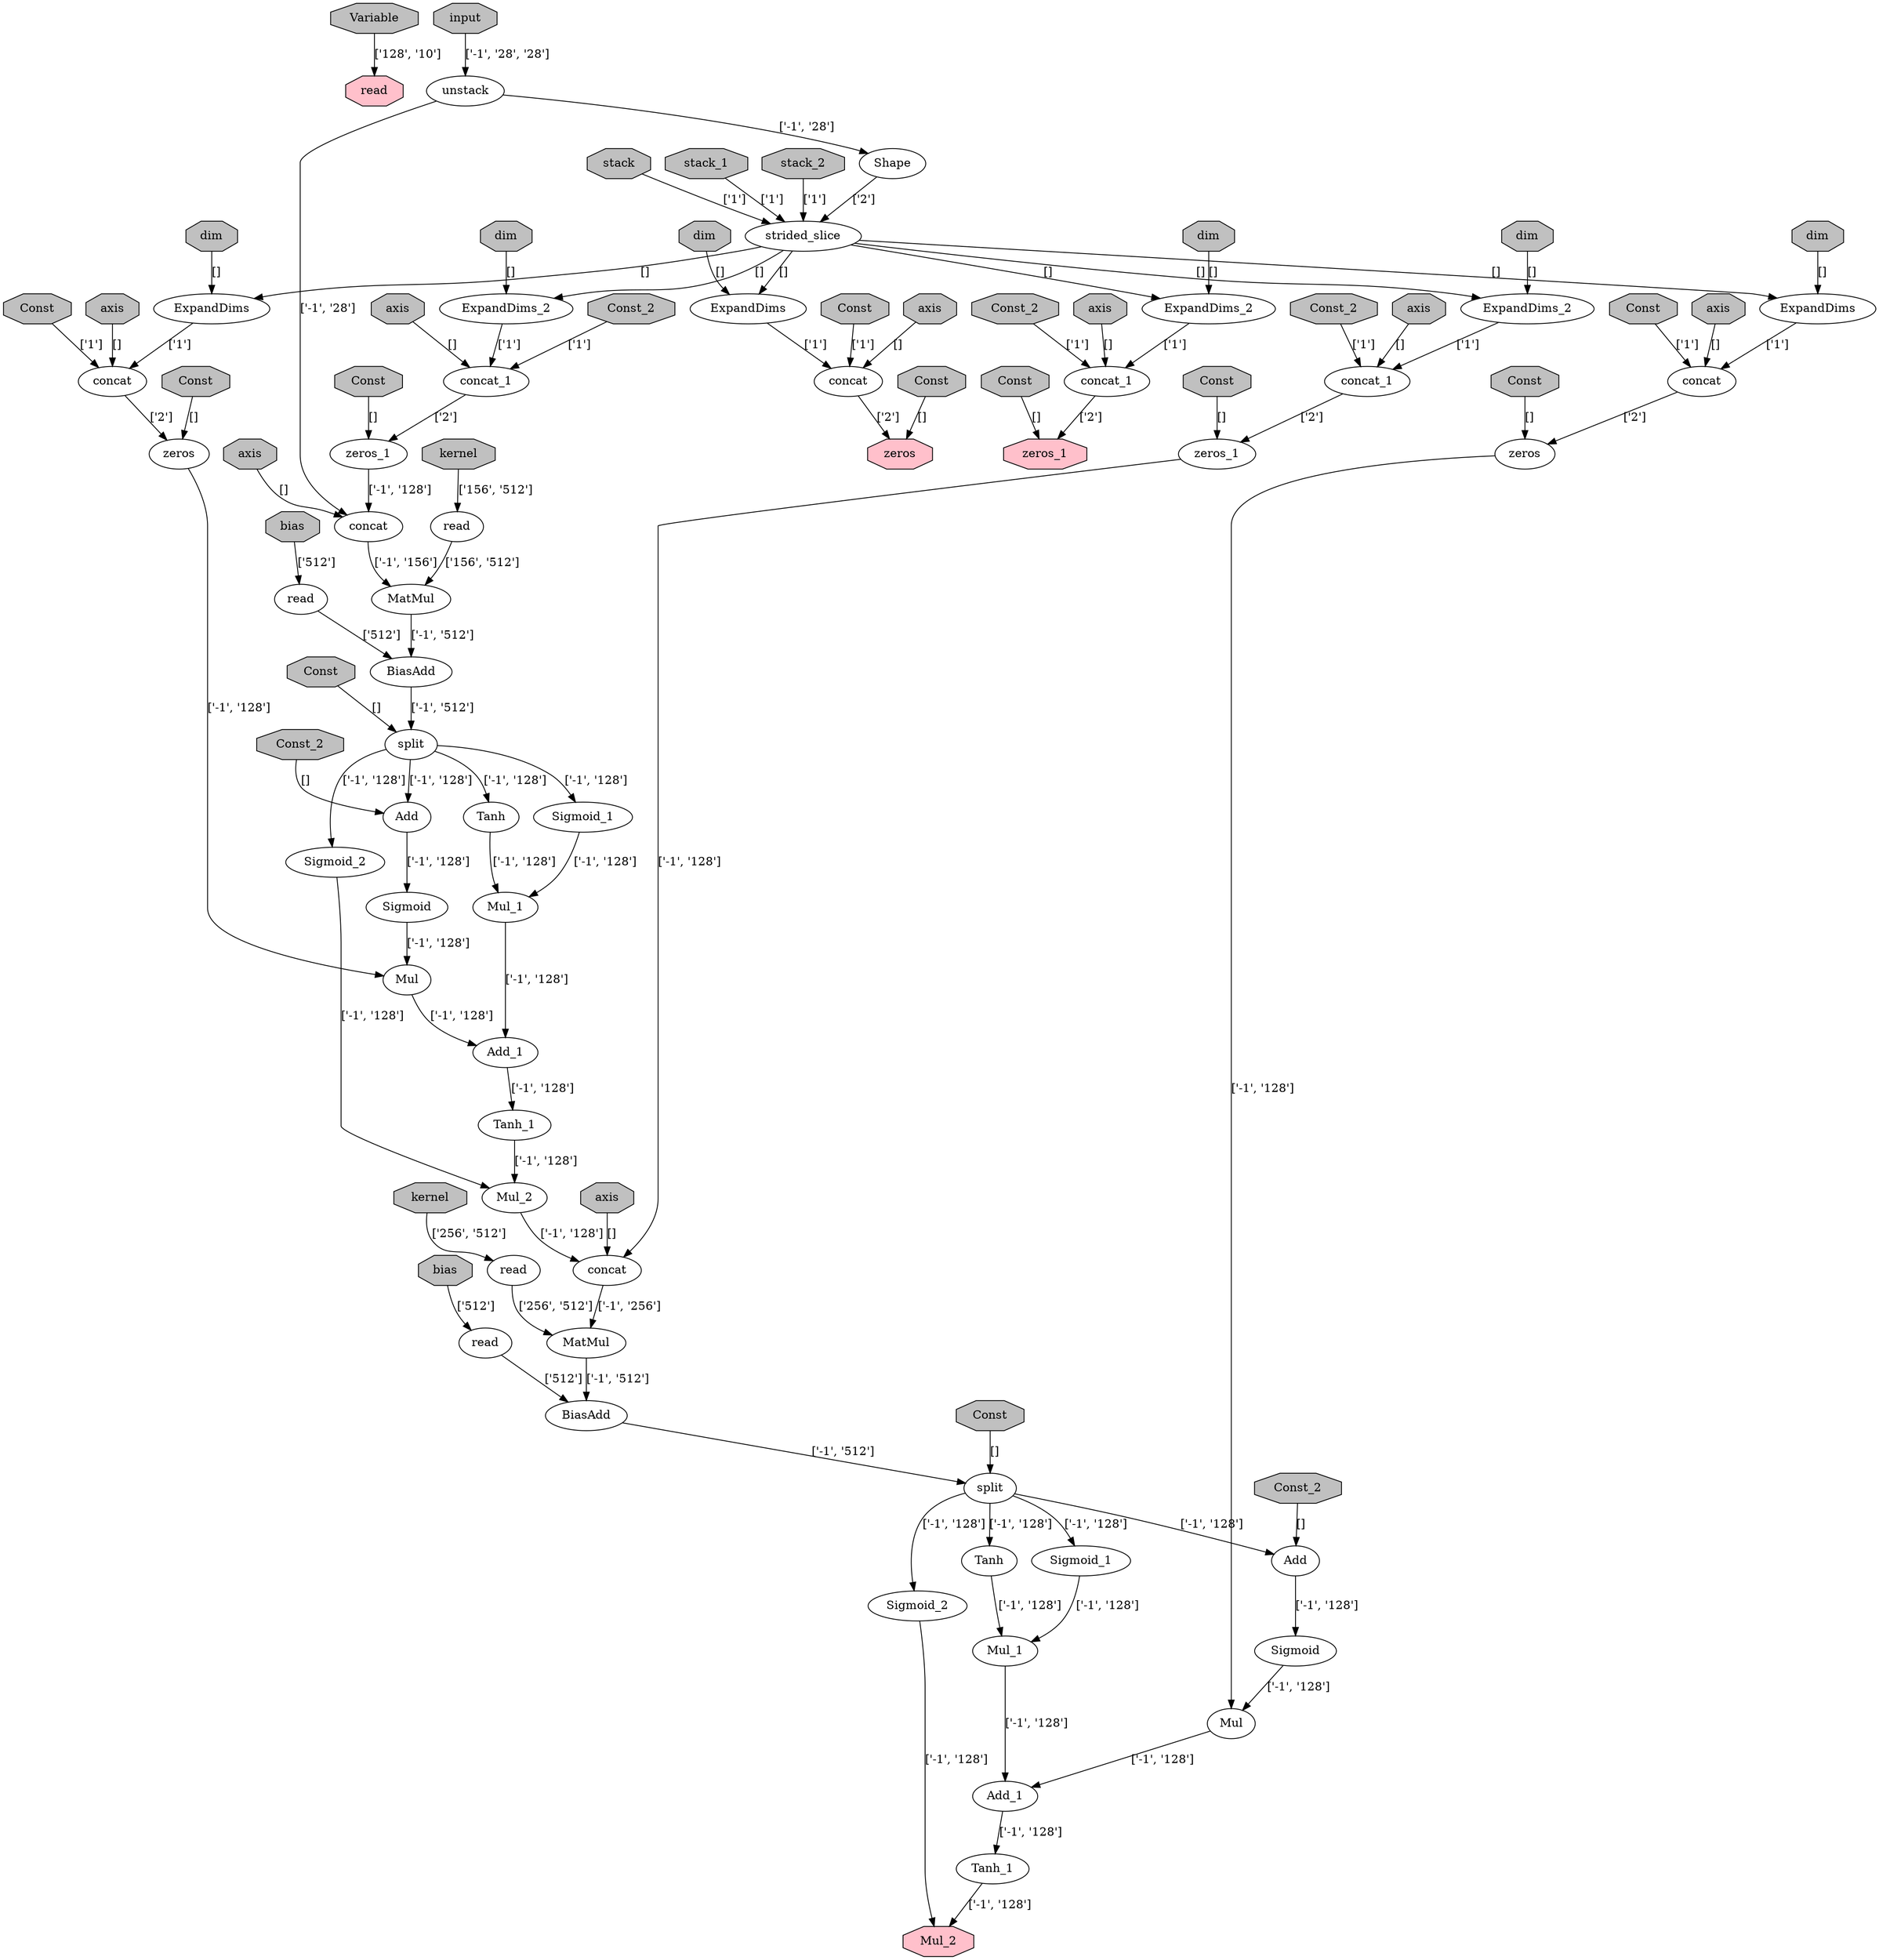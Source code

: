 strict digraph  {
	node [label="\N"];
	0	 [fillcolor=grey,
		label=Variable,
		name=Variable,
		shape=octagon,
		style=filled];
	1	 [fillcolor=pink,
		label=read,
		name="Variable/read",
		shape=octagon,
		style=filled];
	0 -> 1	 [label="['128', '10']"];
	2	 [fillcolor=grey,
		label=input,
		name=input,
		shape=octagon,
		style=filled];
	3	 [label=unstack,
		name=unstack];
	2 -> 3	 [label="['-1', '28', '28']"];
	4	 [label=Shape,
		name="rnn/Shape"];
	3 -> 4	 [label="['-1', '28']"];
	57	 [label=concat,
		name="rnn/rnn/multi_rnn_cell/cell_0/basic_lstm_cell/concat"];
	3 -> 57	 [label="['-1', '28']"];
	8	 [label=strided_slice,
		name="rnn/strided_slice"];
	4 -> 8	 [label="['2']"];
	5	 [fillcolor=grey,
		label=stack,
		name="rnn/strided_slice/stack",
		shape=octagon,
		style=filled];
	5 -> 8	 [label="['1']"];
	6	 [fillcolor=grey,
		label=stack_1,
		name="rnn/strided_slice/stack_1",
		shape=octagon,
		style=filled];
	6 -> 8	 [label="['1']"];
	7	 [fillcolor=grey,
		label=stack_2,
		name="rnn/strided_slice/stack_2",
		shape=octagon,
		style=filled];
	7 -> 8	 [label="['1']"];
	10	 [label=ExpandDims,
		name="rnn/MultiRNNCellZeroState/BasicLSTMCellZeroState/ExpandDims"];
	8 -> 10	 [label="[]"];
	17	 [label=ExpandDims_2,
		name="rnn/MultiRNNCellZeroState/BasicLSTMCellZeroState/ExpandDims_2"];
	8 -> 17	 [label="[]"];
	24	 [label=ExpandDims,
		name="rnn/MultiRNNCellZeroState/BasicLSTMCellZeroState_1/ExpandDims"];
	8 -> 24	 [label="[]"];
	31	 [label=ExpandDims_2,
		name="rnn/MultiRNNCellZeroState/BasicLSTMCellZeroState_1/ExpandDims_2"];
	8 -> 31	 [label="[]"];
	38	 [label=ExpandDims,
		name="rnn/MultiRNNCellZeroState/BasicLSTMCellZeroState_2/ExpandDims"];
	8 -> 38	 [label="[]"];
	45	 [label=ExpandDims_2,
		name="rnn/MultiRNNCellZeroState/BasicLSTMCellZeroState_2/ExpandDims_2"];
	8 -> 45	 [label="[]"];
	9	 [fillcolor=grey,
		label=dim,
		name="rnn/MultiRNNCellZeroState/BasicLSTMCellZeroState/ExpandDims/dim",
		shape=octagon,
		style=filled];
	9 -> 10	 [label="[]"];
	13	 [label=concat,
		name="rnn/MultiRNNCellZeroState/BasicLSTMCellZeroState/concat"];
	10 -> 13	 [label="['1']"];
	11	 [fillcolor=grey,
		label=Const,
		name="rnn/MultiRNNCellZeroState/BasicLSTMCellZeroState/Const",
		shape=octagon,
		style=filled];
	11 -> 13	 [label="['1']"];
	12	 [fillcolor=grey,
		label=axis,
		name="rnn/MultiRNNCellZeroState/BasicLSTMCellZeroState/concat/axis",
		shape=octagon,
		style=filled];
	12 -> 13	 [label="[]"];
	15	 [label=zeros,
		name="rnn/MultiRNNCellZeroState/BasicLSTMCellZeroState/zeros"];
	13 -> 15	 [label="['2']"];
	14	 [fillcolor=grey,
		label=Const,
		name="rnn/MultiRNNCellZeroState/BasicLSTMCellZeroState/zeros/Const",
		shape=octagon,
		style=filled];
	14 -> 15	 [label="[]"];
	64	 [label=Mul,
		name="rnn/rnn/multi_rnn_cell/cell_0/basic_lstm_cell/Mul"];
	15 -> 64	 [label="['-1', '128']"];
	16	 [fillcolor=grey,
		label=dim,
		name="rnn/MultiRNNCellZeroState/BasicLSTMCellZeroState/ExpandDims_2/dim",
		shape=octagon,
		style=filled];
	16 -> 17	 [label="[]"];
	20	 [label=concat_1,
		name="rnn/MultiRNNCellZeroState/BasicLSTMCellZeroState/concat_1"];
	17 -> 20	 [label="['1']"];
	18	 [fillcolor=grey,
		label=Const_2,
		name="rnn/MultiRNNCellZeroState/BasicLSTMCellZeroState/Const_2",
		shape=octagon,
		style=filled];
	18 -> 20	 [label="['1']"];
	19	 [fillcolor=grey,
		label=axis,
		name="rnn/MultiRNNCellZeroState/BasicLSTMCellZeroState/concat_1/axis",
		shape=octagon,
		style=filled];
	19 -> 20	 [label="[]"];
	22	 [label=zeros_1,
		name="rnn/MultiRNNCellZeroState/BasicLSTMCellZeroState/zeros_1"];
	20 -> 22	 [label="['2']"];
	21	 [fillcolor=grey,
		label=Const,
		name="rnn/MultiRNNCellZeroState/BasicLSTMCellZeroState/zeros_1/Const",
		shape=octagon,
		style=filled];
	21 -> 22	 [label="[]"];
	22 -> 57	 [label="['-1', '128']"];
	23	 [fillcolor=grey,
		label=dim,
		name="rnn/MultiRNNCellZeroState/BasicLSTMCellZeroState_1/ExpandDims/dim",
		shape=octagon,
		style=filled];
	23 -> 24	 [label="[]"];
	27	 [label=concat,
		name="rnn/MultiRNNCellZeroState/BasicLSTMCellZeroState_1/concat"];
	24 -> 27	 [label="['1']"];
	25	 [fillcolor=grey,
		label=Const,
		name="rnn/MultiRNNCellZeroState/BasicLSTMCellZeroState_1/Const",
		shape=octagon,
		style=filled];
	25 -> 27	 [label="['1']"];
	26	 [fillcolor=grey,
		label=axis,
		name="rnn/MultiRNNCellZeroState/BasicLSTMCellZeroState_1/concat/axis",
		shape=octagon,
		style=filled];
	26 -> 27	 [label="[]"];
	29	 [label=zeros,
		name="rnn/MultiRNNCellZeroState/BasicLSTMCellZeroState_1/zeros"];
	27 -> 29	 [label="['2']"];
	28	 [fillcolor=grey,
		label=Const,
		name="rnn/MultiRNNCellZeroState/BasicLSTMCellZeroState_1/zeros/Const",
		shape=octagon,
		style=filled];
	28 -> 29	 [label="[]"];
	85	 [label=Mul,
		name="rnn/rnn/multi_rnn_cell/cell_1/basic_lstm_cell/Mul"];
	29 -> 85	 [label="['-1', '128']"];
	30	 [fillcolor=grey,
		label=dim,
		name="rnn/MultiRNNCellZeroState/BasicLSTMCellZeroState_1/ExpandDims_2/dim",
		shape=octagon,
		style=filled];
	30 -> 31	 [label="[]"];
	34	 [label=concat_1,
		name="rnn/MultiRNNCellZeroState/BasicLSTMCellZeroState_1/concat_1"];
	31 -> 34	 [label="['1']"];
	32	 [fillcolor=grey,
		label=Const_2,
		name="rnn/MultiRNNCellZeroState/BasicLSTMCellZeroState_1/Const_2",
		shape=octagon,
		style=filled];
	32 -> 34	 [label="['1']"];
	33	 [fillcolor=grey,
		label=axis,
		name="rnn/MultiRNNCellZeroState/BasicLSTMCellZeroState_1/concat_1/axis",
		shape=octagon,
		style=filled];
	33 -> 34	 [label="[]"];
	36	 [label=zeros_1,
		name="rnn/MultiRNNCellZeroState/BasicLSTMCellZeroState_1/zeros_1"];
	34 -> 36	 [label="['2']"];
	35	 [fillcolor=grey,
		label=Const,
		name="rnn/MultiRNNCellZeroState/BasicLSTMCellZeroState_1/zeros_1/Const",
		shape=octagon,
		style=filled];
	35 -> 36	 [label="[]"];
	78	 [label=concat,
		name="rnn/rnn/multi_rnn_cell/cell_1/basic_lstm_cell/concat"];
	36 -> 78	 [label="['-1', '128']"];
	37	 [fillcolor=grey,
		label=dim,
		name="rnn/MultiRNNCellZeroState/BasicLSTMCellZeroState_2/ExpandDims/dim",
		shape=octagon,
		style=filled];
	37 -> 38	 [label="[]"];
	41	 [label=concat,
		name="rnn/MultiRNNCellZeroState/BasicLSTMCellZeroState_2/concat"];
	38 -> 41	 [label="['1']"];
	39	 [fillcolor=grey,
		label=Const,
		name="rnn/MultiRNNCellZeroState/BasicLSTMCellZeroState_2/Const",
		shape=octagon,
		style=filled];
	39 -> 41	 [label="['1']"];
	40	 [fillcolor=grey,
		label=axis,
		name="rnn/MultiRNNCellZeroState/BasicLSTMCellZeroState_2/concat/axis",
		shape=octagon,
		style=filled];
	40 -> 41	 [label="[]"];
	43	 [fillcolor=pink,
		label=zeros,
		name="rnn/MultiRNNCellZeroState/BasicLSTMCellZeroState_2/zeros",
		shape=octagon,
		style=filled];
	41 -> 43	 [label="['2']"];
	42	 [fillcolor=grey,
		label=Const,
		name="rnn/MultiRNNCellZeroState/BasicLSTMCellZeroState_2/zeros/Const",
		shape=octagon,
		style=filled];
	42 -> 43	 [label="[]"];
	44	 [fillcolor=grey,
		label=dim,
		name="rnn/MultiRNNCellZeroState/BasicLSTMCellZeroState_2/ExpandDims_2/dim",
		shape=octagon,
		style=filled];
	44 -> 45	 [label="[]"];
	48	 [label=concat_1,
		name="rnn/MultiRNNCellZeroState/BasicLSTMCellZeroState_2/concat_1"];
	45 -> 48	 [label="['1']"];
	46	 [fillcolor=grey,
		label=Const_2,
		name="rnn/MultiRNNCellZeroState/BasicLSTMCellZeroState_2/Const_2",
		shape=octagon,
		style=filled];
	46 -> 48	 [label="['1']"];
	47	 [fillcolor=grey,
		label=axis,
		name="rnn/MultiRNNCellZeroState/BasicLSTMCellZeroState_2/concat_1/axis",
		shape=octagon,
		style=filled];
	47 -> 48	 [label="[]"];
	50	 [fillcolor=pink,
		label=zeros_1,
		name="rnn/MultiRNNCellZeroState/BasicLSTMCellZeroState_2/zeros_1",
		shape=octagon,
		style=filled];
	48 -> 50	 [label="['2']"];
	49	 [fillcolor=grey,
		label=Const,
		name="rnn/MultiRNNCellZeroState/BasicLSTMCellZeroState_2/zeros_1/Const",
		shape=octagon,
		style=filled];
	49 -> 50	 [label="[]"];
	51	 [fillcolor=grey,
		label=kernel,
		name="rnn/multi_rnn_cell/cell_0/basic_lstm_cell/kernel",
		shape=octagon,
		style=filled];
	52	 [label=read,
		name="rnn/multi_rnn_cell/cell_0/basic_lstm_cell/kernel/read"];
	51 -> 52	 [label="['156', '512']"];
	58	 [label=MatMul,
		name="rnn/rnn/multi_rnn_cell/cell_0/basic_lstm_cell/MatMul"];
	52 -> 58	 [label="['156', '512']"];
	53	 [fillcolor=grey,
		label=bias,
		name="rnn/multi_rnn_cell/cell_0/basic_lstm_cell/bias",
		shape=octagon,
		style=filled];
	54	 [label=read,
		name="rnn/multi_rnn_cell/cell_0/basic_lstm_cell/bias/read"];
	53 -> 54	 [label="['512']"];
	59	 [label=BiasAdd,
		name="rnn/rnn/multi_rnn_cell/cell_0/basic_lstm_cell/BiasAdd"];
	54 -> 59	 [label="['512']"];
	55	 [fillcolor=grey,
		label=Const,
		name="rnn/rnn/multi_rnn_cell/cell_0/basic_lstm_cell/Const",
		shape=octagon,
		style=filled];
	60	 [label=split,
		name="rnn/rnn/multi_rnn_cell/cell_0/basic_lstm_cell/split"];
	55 -> 60	 [label="[]"];
	56	 [fillcolor=grey,
		label=axis,
		name="rnn/rnn/multi_rnn_cell/cell_0/basic_lstm_cell/concat/axis",
		shape=octagon,
		style=filled];
	56 -> 57	 [label="[]"];
	57 -> 58	 [label="['-1', '156']"];
	58 -> 59	 [label="['-1', '512']"];
	59 -> 60	 [label="['-1', '512']"];
	62	 [label=Add,
		name="rnn/rnn/multi_rnn_cell/cell_0/basic_lstm_cell/Add"];
	60 -> 62	 [label="['-1', '128']"];
	65	 [label=Sigmoid_1,
		name="rnn/rnn/multi_rnn_cell/cell_0/basic_lstm_cell/Sigmoid_1"];
	60 -> 65	 [label="['-1', '128']"];
	66	 [label=Tanh,
		name="rnn/rnn/multi_rnn_cell/cell_0/basic_lstm_cell/Tanh"];
	60 -> 66	 [label="['-1', '128']"];
	70	 [label=Sigmoid_2,
		name="rnn/rnn/multi_rnn_cell/cell_0/basic_lstm_cell/Sigmoid_2"];
	60 -> 70	 [label="['-1', '128']"];
	61	 [fillcolor=grey,
		label=Const_2,
		name="rnn/rnn/multi_rnn_cell/cell_0/basic_lstm_cell/Const_2",
		shape=octagon,
		style=filled];
	61 -> 62	 [label="[]"];
	63	 [label=Sigmoid,
		name="rnn/rnn/multi_rnn_cell/cell_0/basic_lstm_cell/Sigmoid"];
	62 -> 63	 [label="['-1', '128']"];
	63 -> 64	 [label="['-1', '128']"];
	68	 [label=Add_1,
		name="rnn/rnn/multi_rnn_cell/cell_0/basic_lstm_cell/Add_1"];
	64 -> 68	 [label="['-1', '128']"];
	67	 [label=Mul_1,
		name="rnn/rnn/multi_rnn_cell/cell_0/basic_lstm_cell/Mul_1"];
	65 -> 67	 [label="['-1', '128']"];
	66 -> 67	 [label="['-1', '128']"];
	67 -> 68	 [label="['-1', '128']"];
	69	 [label=Tanh_1,
		name="rnn/rnn/multi_rnn_cell/cell_0/basic_lstm_cell/Tanh_1"];
	68 -> 69	 [label="['-1', '128']"];
	71	 [label=Mul_2,
		name="rnn/rnn/multi_rnn_cell/cell_0/basic_lstm_cell/Mul_2"];
	69 -> 71	 [label="['-1', '128']"];
	70 -> 71	 [label="['-1', '128']"];
	71 -> 78	 [label="['-1', '128']"];
	72	 [fillcolor=grey,
		label=kernel,
		name="rnn/multi_rnn_cell/cell_1/basic_lstm_cell/kernel",
		shape=octagon,
		style=filled];
	73	 [label=read,
		name="rnn/multi_rnn_cell/cell_1/basic_lstm_cell/kernel/read"];
	72 -> 73	 [label="['256', '512']"];
	79	 [label=MatMul,
		name="rnn/rnn/multi_rnn_cell/cell_1/basic_lstm_cell/MatMul"];
	73 -> 79	 [label="['256', '512']"];
	74	 [fillcolor=grey,
		label=bias,
		name="rnn/multi_rnn_cell/cell_1/basic_lstm_cell/bias",
		shape=octagon,
		style=filled];
	75	 [label=read,
		name="rnn/multi_rnn_cell/cell_1/basic_lstm_cell/bias/read"];
	74 -> 75	 [label="['512']"];
	80	 [label=BiasAdd,
		name="rnn/rnn/multi_rnn_cell/cell_1/basic_lstm_cell/BiasAdd"];
	75 -> 80	 [label="['512']"];
	76	 [fillcolor=grey,
		label=Const,
		name="rnn/rnn/multi_rnn_cell/cell_1/basic_lstm_cell/Const",
		shape=octagon,
		style=filled];
	81	 [label=split,
		name="rnn/rnn/multi_rnn_cell/cell_1/basic_lstm_cell/split"];
	76 -> 81	 [label="[]"];
	77	 [fillcolor=grey,
		label=axis,
		name="rnn/rnn/multi_rnn_cell/cell_1/basic_lstm_cell/concat/axis",
		shape=octagon,
		style=filled];
	77 -> 78	 [label="[]"];
	78 -> 79	 [label="['-1', '256']"];
	79 -> 80	 [label="['-1', '512']"];
	80 -> 81	 [label="['-1', '512']"];
	83	 [label=Add,
		name="rnn/rnn/multi_rnn_cell/cell_1/basic_lstm_cell/Add"];
	81 -> 83	 [label="['-1', '128']"];
	86	 [label=Sigmoid_1,
		name="rnn/rnn/multi_rnn_cell/cell_1/basic_lstm_cell/Sigmoid_1"];
	81 -> 86	 [label="['-1', '128']"];
	87	 [label=Tanh,
		name="rnn/rnn/multi_rnn_cell/cell_1/basic_lstm_cell/Tanh"];
	81 -> 87	 [label="['-1', '128']"];
	91	 [label=Sigmoid_2,
		name="rnn/rnn/multi_rnn_cell/cell_1/basic_lstm_cell/Sigmoid_2"];
	81 -> 91	 [label="['-1', '128']"];
	82	 [fillcolor=grey,
		label=Const_2,
		name="rnn/rnn/multi_rnn_cell/cell_1/basic_lstm_cell/Const_2",
		shape=octagon,
		style=filled];
	82 -> 83	 [label="[]"];
	84	 [label=Sigmoid,
		name="rnn/rnn/multi_rnn_cell/cell_1/basic_lstm_cell/Sigmoid"];
	83 -> 84	 [label="['-1', '128']"];
	84 -> 85	 [label="['-1', '128']"];
	89	 [label=Add_1,
		name="rnn/rnn/multi_rnn_cell/cell_1/basic_lstm_cell/Add_1"];
	85 -> 89	 [label="['-1', '128']"];
	88	 [label=Mul_1,
		name="rnn/rnn/multi_rnn_cell/cell_1/basic_lstm_cell/Mul_1"];
	86 -> 88	 [label="['-1', '128']"];
	87 -> 88	 [label="['-1', '128']"];
	88 -> 89	 [label="['-1', '128']"];
	90	 [label=Tanh_1,
		name="rnn/rnn/multi_rnn_cell/cell_1/basic_lstm_cell/Tanh_1"];
	89 -> 90	 [label="['-1', '128']"];
	92	 [fillcolor=pink,
		label=Mul_2,
		name="rnn/rnn/multi_rnn_cell/cell_1/basic_lstm_cell/Mul_2",
		shape=octagon,
		style=filled];
	90 -> 92	 [label="['-1', '128']"];
	91 -> 92	 [label="['-1', '128']"];
}
